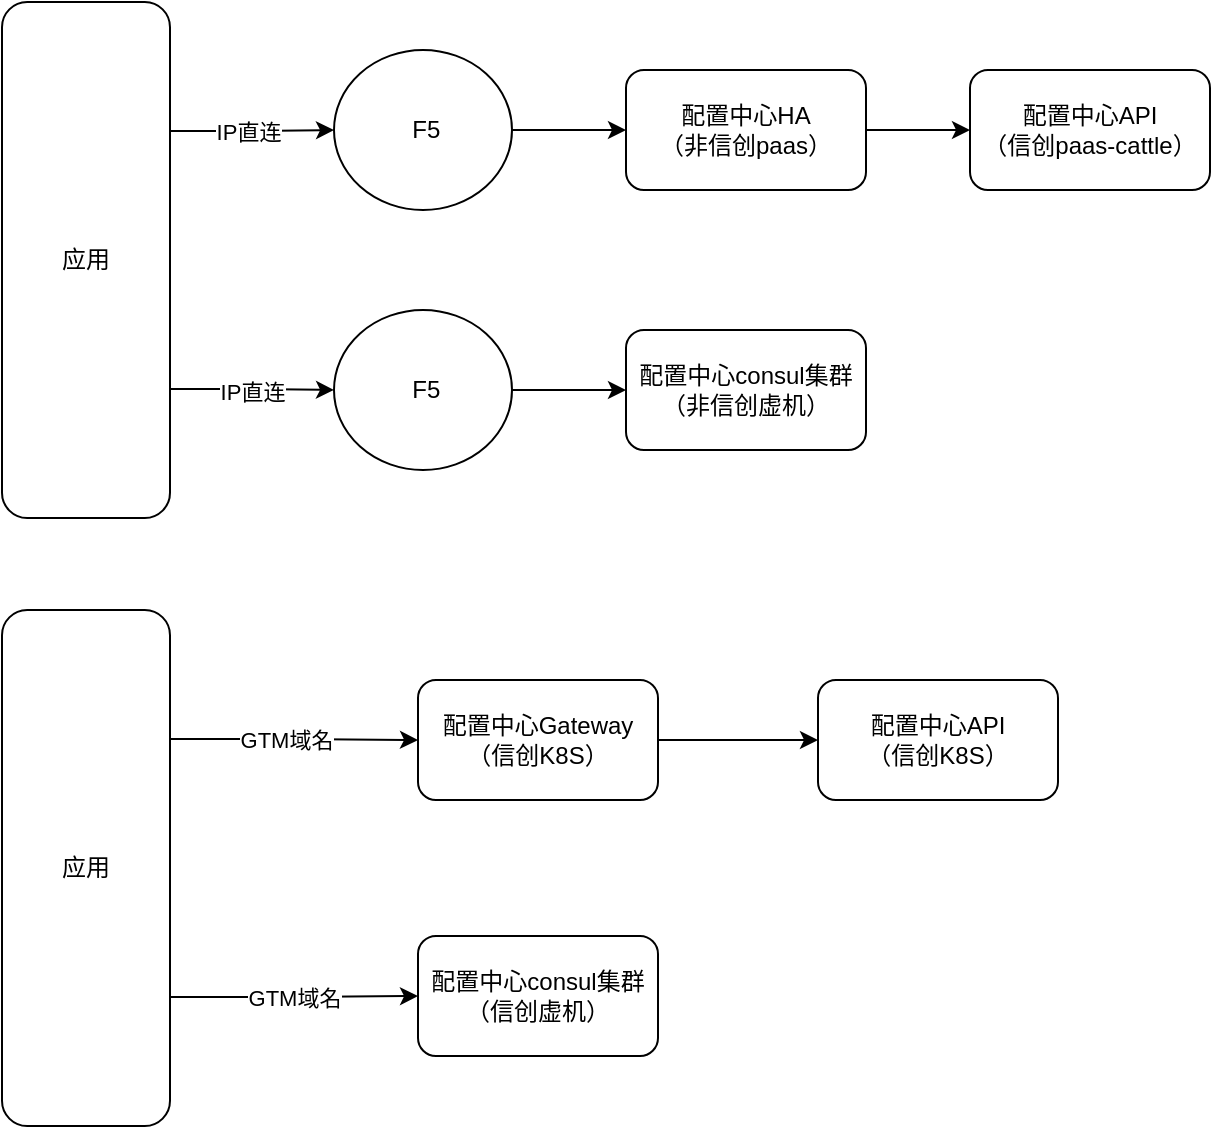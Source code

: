 <mxfile version="24.3.1" type="github">
  <diagram name="第 1 页" id="qkEo3PlIYUVJd1HWOqHY">
    <mxGraphModel dx="954" dy="606" grid="0" gridSize="10" guides="1" tooltips="1" connect="1" arrows="1" fold="1" page="1" pageScale="1" pageWidth="827" pageHeight="1169" math="0" shadow="0">
      <root>
        <mxCell id="0" />
        <mxCell id="1" parent="0" />
        <mxCell id="TvnW7CxjGbQYXzCXLSWN-12" style="edgeStyle=orthogonalEdgeStyle;rounded=0;orthogonalLoop=1;jettySize=auto;html=1;exitX=1;exitY=0.25;exitDx=0;exitDy=0;entryX=0;entryY=0.5;entryDx=0;entryDy=0;" edge="1" parent="1" source="TvnW7CxjGbQYXzCXLSWN-7" target="TvnW7CxjGbQYXzCXLSWN-8">
          <mxGeometry relative="1" as="geometry" />
        </mxCell>
        <mxCell id="TvnW7CxjGbQYXzCXLSWN-16" value="IP直连" style="edgeLabel;html=1;align=center;verticalAlign=middle;resizable=0;points=[];" vertex="1" connectable="0" parent="TvnW7CxjGbQYXzCXLSWN-12">
          <mxGeometry x="-0.068" y="1" relative="1" as="geometry">
            <mxPoint y="1" as="offset" />
          </mxGeometry>
        </mxCell>
        <mxCell id="TvnW7CxjGbQYXzCXLSWN-14" style="edgeStyle=orthogonalEdgeStyle;rounded=0;orthogonalLoop=1;jettySize=auto;html=1;exitX=1;exitY=0.75;exitDx=0;exitDy=0;entryX=0;entryY=0.5;entryDx=0;entryDy=0;" edge="1" parent="1" source="TvnW7CxjGbQYXzCXLSWN-7" target="TvnW7CxjGbQYXzCXLSWN-33">
          <mxGeometry relative="1" as="geometry">
            <mxPoint x="274" y="574" as="targetPoint" />
          </mxGeometry>
        </mxCell>
        <mxCell id="TvnW7CxjGbQYXzCXLSWN-17" value="IP直连" style="edgeLabel;html=1;align=center;verticalAlign=middle;resizable=0;points=[];" vertex="1" connectable="0" parent="TvnW7CxjGbQYXzCXLSWN-14">
          <mxGeometry x="0.004" relative="1" as="geometry">
            <mxPoint y="1" as="offset" />
          </mxGeometry>
        </mxCell>
        <mxCell id="TvnW7CxjGbQYXzCXLSWN-7" value="应用" style="rounded=1;whiteSpace=wrap;html=1;" vertex="1" parent="1">
          <mxGeometry x="117" y="383" width="84" height="258" as="geometry" />
        </mxCell>
        <mxCell id="TvnW7CxjGbQYXzCXLSWN-13" style="edgeStyle=orthogonalEdgeStyle;rounded=0;orthogonalLoop=1;jettySize=auto;html=1;exitX=1;exitY=0.5;exitDx=0;exitDy=0;entryX=0;entryY=0.5;entryDx=0;entryDy=0;" edge="1" parent="1" source="TvnW7CxjGbQYXzCXLSWN-8" target="TvnW7CxjGbQYXzCXLSWN-9">
          <mxGeometry relative="1" as="geometry" />
        </mxCell>
        <mxCell id="TvnW7CxjGbQYXzCXLSWN-8" value="&amp;nbsp;F5" style="ellipse;whiteSpace=wrap;html=1;" vertex="1" parent="1">
          <mxGeometry x="283" y="407" width="89" height="80" as="geometry" />
        </mxCell>
        <mxCell id="TvnW7CxjGbQYXzCXLSWN-32" value="" style="edgeStyle=orthogonalEdgeStyle;rounded=0;orthogonalLoop=1;jettySize=auto;html=1;" edge="1" parent="1" source="TvnW7CxjGbQYXzCXLSWN-9" target="TvnW7CxjGbQYXzCXLSWN-31">
          <mxGeometry relative="1" as="geometry" />
        </mxCell>
        <mxCell id="TvnW7CxjGbQYXzCXLSWN-9" value="配置中心HA&lt;br&gt;（非信创paas）" style="rounded=1;whiteSpace=wrap;html=1;" vertex="1" parent="1">
          <mxGeometry x="429" y="417" width="120" height="60" as="geometry" />
        </mxCell>
        <mxCell id="TvnW7CxjGbQYXzCXLSWN-15" style="edgeStyle=orthogonalEdgeStyle;rounded=0;orthogonalLoop=1;jettySize=auto;html=1;exitX=1;exitY=0.5;exitDx=0;exitDy=0;entryX=0;entryY=0.5;entryDx=0;entryDy=0;" edge="1" parent="1" source="TvnW7CxjGbQYXzCXLSWN-33" target="TvnW7CxjGbQYXzCXLSWN-11">
          <mxGeometry relative="1" as="geometry">
            <mxPoint x="445" y="577" as="sourcePoint" />
          </mxGeometry>
        </mxCell>
        <mxCell id="TvnW7CxjGbQYXzCXLSWN-11" value="配置中心consul集群&lt;div&gt;（非信创虚机）&lt;/div&gt;" style="rounded=1;whiteSpace=wrap;html=1;" vertex="1" parent="1">
          <mxGeometry x="429" y="547" width="120" height="60" as="geometry" />
        </mxCell>
        <mxCell id="TvnW7CxjGbQYXzCXLSWN-18" style="edgeStyle=orthogonalEdgeStyle;rounded=0;orthogonalLoop=1;jettySize=auto;html=1;exitX=1;exitY=0.25;exitDx=0;exitDy=0;" edge="1" parent="1" source="TvnW7CxjGbQYXzCXLSWN-22" target="TvnW7CxjGbQYXzCXLSWN-25">
          <mxGeometry relative="1" as="geometry">
            <mxPoint x="325" y="751" as="targetPoint" />
          </mxGeometry>
        </mxCell>
        <mxCell id="TvnW7CxjGbQYXzCXLSWN-19" value="GTM域名" style="edgeLabel;html=1;align=center;verticalAlign=middle;resizable=0;points=[];" vertex="1" connectable="0" parent="TvnW7CxjGbQYXzCXLSWN-18">
          <mxGeometry x="-0.068" y="1" relative="1" as="geometry">
            <mxPoint y="1" as="offset" />
          </mxGeometry>
        </mxCell>
        <mxCell id="TvnW7CxjGbQYXzCXLSWN-20" style="edgeStyle=orthogonalEdgeStyle;rounded=0;orthogonalLoop=1;jettySize=auto;html=1;exitX=1;exitY=0.75;exitDx=0;exitDy=0;entryX=0;entryY=0.5;entryDx=0;entryDy=0;" edge="1" parent="1" source="TvnW7CxjGbQYXzCXLSWN-22" target="TvnW7CxjGbQYXzCXLSWN-28">
          <mxGeometry relative="1" as="geometry">
            <mxPoint x="325" y="881" as="targetPoint" />
          </mxGeometry>
        </mxCell>
        <mxCell id="TvnW7CxjGbQYXzCXLSWN-21" value="GTM域名" style="edgeLabel;html=1;align=center;verticalAlign=middle;resizable=0;points=[];" vertex="1" connectable="0" parent="TvnW7CxjGbQYXzCXLSWN-20">
          <mxGeometry x="0.004" relative="1" as="geometry">
            <mxPoint y="1" as="offset" />
          </mxGeometry>
        </mxCell>
        <mxCell id="TvnW7CxjGbQYXzCXLSWN-22" value="应用" style="rounded=1;whiteSpace=wrap;html=1;" vertex="1" parent="1">
          <mxGeometry x="117" y="687" width="84" height="258" as="geometry" />
        </mxCell>
        <mxCell id="TvnW7CxjGbQYXzCXLSWN-30" value="" style="edgeStyle=orthogonalEdgeStyle;rounded=0;orthogonalLoop=1;jettySize=auto;html=1;" edge="1" parent="1" source="TvnW7CxjGbQYXzCXLSWN-25" target="TvnW7CxjGbQYXzCXLSWN-29">
          <mxGeometry relative="1" as="geometry" />
        </mxCell>
        <mxCell id="TvnW7CxjGbQYXzCXLSWN-25" value="配置中心Gateway&lt;div&gt;（信创K8S）&lt;/div&gt;" style="rounded=1;whiteSpace=wrap;html=1;" vertex="1" parent="1">
          <mxGeometry x="325" y="722" width="120" height="60" as="geometry" />
        </mxCell>
        <mxCell id="TvnW7CxjGbQYXzCXLSWN-28" value="配置中心consul集群&lt;div&gt;（信创虚机）&lt;/div&gt;" style="rounded=1;whiteSpace=wrap;html=1;" vertex="1" parent="1">
          <mxGeometry x="325" y="850" width="120" height="60" as="geometry" />
        </mxCell>
        <mxCell id="TvnW7CxjGbQYXzCXLSWN-29" value="配置中心API&lt;div&gt;（信创K8S）&lt;/div&gt;" style="whiteSpace=wrap;html=1;rounded=1;" vertex="1" parent="1">
          <mxGeometry x="525" y="722" width="120" height="60" as="geometry" />
        </mxCell>
        <mxCell id="TvnW7CxjGbQYXzCXLSWN-31" value="配置中心API&lt;div&gt;（信创paas-cattle）&lt;/div&gt;" style="whiteSpace=wrap;html=1;rounded=1;" vertex="1" parent="1">
          <mxGeometry x="601" y="417" width="120" height="60" as="geometry" />
        </mxCell>
        <mxCell id="TvnW7CxjGbQYXzCXLSWN-33" value="&amp;nbsp;F5" style="ellipse;whiteSpace=wrap;html=1;" vertex="1" parent="1">
          <mxGeometry x="283" y="537" width="89" height="80" as="geometry" />
        </mxCell>
      </root>
    </mxGraphModel>
  </diagram>
</mxfile>

